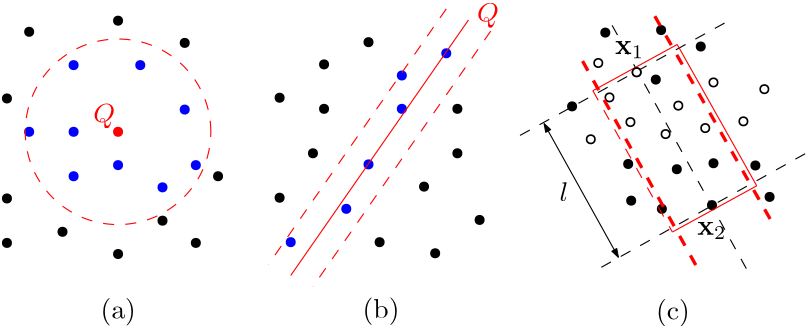 <?xml version="1.0"?>
<!DOCTYPE ipe SYSTEM "ipe.dtd">
<ipe version="70005" creator="Ipe 7.1.1">
<info created="D:20111222150845" modified="D:20120205153322"/>
<ipestyle name="basic">
<symbol name="arrow/arc(spx)">
<path stroke="sym-stroke" fill="sym-stroke" pen="sym-pen">
0 0 m
-1 0.333 l
-1 -0.333 l
h
</path>
</symbol>
<symbol name="arrow/farc(spx)">
<path stroke="sym-stroke" fill="white" pen="sym-pen">
0 0 m
-1 0.333 l
-1 -0.333 l
h
</path>
</symbol>
<symbol name="mark/circle(sx)" transformations="translations">
<path fill="sym-stroke">
0.6 0 0 0.6 0 0 e
0.4 0 0 0.4 0 0 e
</path>
</symbol>
<symbol name="mark/disk(sx)" transformations="translations">
<path fill="sym-stroke">
0.6 0 0 0.6 0 0 e
</path>
</symbol>
<symbol name="mark/fdisk(sfx)" transformations="translations">
<group>
<path fill="sym-fill">
0.5 0 0 0.5 0 0 e
</path>
<path fill="sym-stroke" fillrule="eofill">
0.6 0 0 0.6 0 0 e
0.4 0 0 0.4 0 0 e
</path>
</group>
</symbol>
<symbol name="mark/box(sx)" transformations="translations">
<path fill="sym-stroke" fillrule="eofill">
-0.6 -0.6 m
0.6 -0.6 l
0.6 0.6 l
-0.6 0.6 l
h
-0.4 -0.4 m
0.4 -0.4 l
0.4 0.4 l
-0.4 0.4 l
h
</path>
</symbol>
<symbol name="mark/square(sx)" transformations="translations">
<path fill="sym-stroke">
-0.6 -0.6 m
0.6 -0.6 l
0.6 0.6 l
-0.6 0.6 l
h
</path>
</symbol>
<symbol name="mark/fsquare(sfx)" transformations="translations">
<group>
<path fill="sym-fill">
-0.5 -0.5 m
0.5 -0.5 l
0.5 0.5 l
-0.5 0.5 l
h
</path>
<path fill="sym-stroke" fillrule="eofill">
-0.6 -0.6 m
0.6 -0.6 l
0.6 0.6 l
-0.6 0.6 l
h
-0.4 -0.4 m
0.4 -0.4 l
0.4 0.4 l
-0.4 0.4 l
h
</path>
</group>
</symbol>
<symbol name="mark/cross(sx)" transformations="translations">
<group>
<path fill="sym-stroke">
-0.43 -0.57 m
0.57 0.43 l
0.43 0.57 l
-0.57 -0.43 l
h
</path>
<path fill="sym-stroke">
-0.43 0.57 m
0.57 -0.43 l
0.43 -0.57 l
-0.57 0.43 l
h
</path>
</group>
</symbol>
<symbol name="arrow/fnormal(spx)">
<path stroke="sym-stroke" fill="white" pen="sym-pen">
0 0 m
-1 0.333 l
-1 -0.333 l
h
</path>
</symbol>
<symbol name="arrow/pointed(spx)">
<path stroke="sym-stroke" fill="sym-stroke" pen="sym-pen">
0 0 m
-1 0.333 l
-0.8 0 l
-1 -0.333 l
h
</path>
</symbol>
<symbol name="arrow/fpointed(spx)">
<path stroke="sym-stroke" fill="white" pen="sym-pen">
0 0 m
-1 0.333 l
-0.8 0 l
-1 -0.333 l
h
</path>
</symbol>
<symbol name="arrow/linear(spx)">
<path stroke="sym-stroke" pen="sym-pen">
-1 0.333 m
0 0 l
-1 -0.333 l
</path>
</symbol>
<symbol name="arrow/fdouble(spx)">
<path stroke="sym-stroke" fill="white" pen="sym-pen">
0 0 m
-1 0.333 l
-1 -0.333 l
h
-1 0 m
-2 0.333 l
-2 -0.333 l
h
</path>
</symbol>
<symbol name="arrow/double(spx)">
<path stroke="sym-stroke" fill="sym-stroke" pen="sym-pen">
0 0 m
-1 0.333 l
-1 -0.333 l
h
-1 0 m
-2 0.333 l
-2 -0.333 l
h
</path>
</symbol>
<pen name="heavier" value="0.8"/>
<pen name="fat" value="1.2"/>
<pen name="ultrafat" value="2"/>
<symbolsize name="large" value="5"/>
<symbolsize name="small" value="2"/>
<symbolsize name="tiny" value="1.1"/>
<arrowsize name="large" value="10"/>
<arrowsize name="small" value="5"/>
<arrowsize name="tiny" value="3"/>
<color name="red" value="1 0 0"/>
<color name="green" value="0 1 0"/>
<color name="blue" value="0 0 1"/>
<color name="yellow" value="1 1 0"/>
<color name="orange" value="1 0.647 0"/>
<color name="gold" value="1 0.843 0"/>
<color name="purple" value="0.627 0.125 0.941"/>
<color name="gray" value="0.745"/>
<color name="brown" value="0.647 0.165 0.165"/>
<color name="navy" value="0 0 0.502"/>
<color name="pink" value="1 0.753 0.796"/>
<color name="seagreen" value="0.18 0.545 0.341"/>
<color name="turquoise" value="0.251 0.878 0.816"/>
<color name="violet" value="0.933 0.51 0.933"/>
<color name="darkblue" value="0 0 0.545"/>
<color name="darkcyan" value="0 0.545 0.545"/>
<color name="darkgray" value="0.663"/>
<color name="darkgreen" value="0 0.392 0"/>
<color name="darkmagenta" value="0.545 0 0.545"/>
<color name="darkorange" value="1 0.549 0"/>
<color name="darkred" value="0.545 0 0"/>
<color name="lightblue" value="0.678 0.847 0.902"/>
<color name="lightcyan" value="0.878 1 1"/>
<color name="lightgray" value="0.827"/>
<color name="lightgreen" value="0.565 0.933 0.565"/>
<color name="lightyellow" value="1 1 0.878"/>
<dashstyle name="dashed" value="[4] 0"/>
<dashstyle name="dotted" value="[1 3] 0"/>
<dashstyle name="dash dotted" value="[4 2 1 2] 0"/>
<dashstyle name="dash dot dotted" value="[4 2 1 2 1 2] 0"/>
<textsize name="large" value="\large"/>
<textsize name="small" value="\small"/>
<textsize name="tiny" value="\tiny"/>
<textsize name="Large" value="\Large"/>
<textsize name="LARGE" value="\LARGE"/>
<textsize name="huge" value="\huge"/>
<textsize name="Huge" value="\Huge"/>
<textsize name="footnote" value="\footnotesize"/>
<textstyle name="center" begin="\begin{center}" end="\end{center}"/>
<textstyle name="itemize" begin="\begin{itemize}" end="\end{itemize}"/>
<textstyle name="item" begin="\begin{itemize}\item{}" end="\end{itemize}"/>
<gridsize name="4 pts" value="4"/>
<gridsize name="8 pts (~3 mm)" value="8"/>
<gridsize name="16 pts (~6 mm)" value="16"/>
<gridsize name="32 pts (~12 mm)" value="32"/>
<gridsize name="10 pts (~3.5 mm)" value="10"/>
<gridsize name="20 pts (~7 mm)" value="20"/>
<gridsize name="14 pts (~5 mm)" value="14"/>
<gridsize name="28 pts (~10 mm)" value="28"/>
<gridsize name="56 pts (~20 mm)" value="56"/>
<anglesize name="90 deg" value="90"/>
<anglesize name="60 deg" value="60"/>
<anglesize name="45 deg" value="45"/>
<anglesize name="30 deg" value="30"/>
<anglesize name="22.5 deg" value="22.5"/>
<tiling name="falling" angle="-60" step="4" width="1"/>
<tiling name="rising" angle="30" step="4" width="1"/>
</ipestyle>
<page>
<layer name="alpha"/>
<view layers="alpha" active="alpha"/>
<text layer="alpha" matrix="1 0 0 1 4 -4" transformations="translations" pos="99.0581 791.366" stroke="blue" type="label" width="7.876" height="6.815" depth="1.93" valign="baseline">\textcolor{red}{$Q$}</text>
<use name="mark/disk(sx)" pos="112 784" size="normal" stroke="red"/>
<use name="mark/disk(sx)" pos="96 768" size="normal" stroke="blue"/>
<use name="mark/disk(sx)" pos="80 784" size="normal" stroke="blue"/>
<use name="mark/disk(sx)" pos="96 808" size="normal" stroke="blue"/>
<use name="mark/disk(sx)" pos="120 808" size="normal" stroke="blue"/>
<use name="mark/disk(sx)" pos="136 792" size="normal" stroke="blue"/>
<use matrix="1 0 0 1 -8 0" name="mark/disk(sx)" pos="156 768" size="normal" stroke="black"/>
<use name="mark/disk(sx)" pos="128 764" size="normal" stroke="blue"/>
<use name="mark/disk(sx)" pos="128 752" size="normal" stroke="black"/>
<use name="mark/disk(sx)" pos="112 740" size="normal" stroke="black"/>
<use name="mark/disk(sx)" pos="92 748" size="normal" stroke="black"/>
<use name="mark/disk(sx)" pos="72 760" size="normal" stroke="black"/>
<use name="mark/disk(sx)" pos="72 796" size="normal" stroke="black"/>
<use name="mark/disk(sx)" pos="80 820" size="normal" stroke="black"/>
<use name="mark/disk(sx)" pos="136 816" size="normal" stroke="black"/>
<use name="mark/disk(sx)" pos="112 824" size="normal" stroke="black"/>
<use name="mark/disk(sx)" pos="140 772" size="normal" stroke="blue"/>
<use name="mark/disk(sx)" pos="140 744" size="normal" stroke="black"/>
<use name="mark/disk(sx)" pos="72 744" size="normal" stroke="black"/>
<use name="mark/disk(sx)" pos="112 772" size="normal" stroke="blue"/>
<use name="mark/disk(sx)" pos="96 784" size="normal" stroke="blue"/>
<path stroke="red" dash="dashed">
33.4011 0 0 33.4011 112 784 e
</path>
<text matrix="1 0 0 1 6.63118 -74.6115" transformations="translations" pos="99.0581 791.366" stroke="black" type="label" width="12.73" height="7.473" depth="2.49" valign="baseline">(a)</text>
<use matrix="1 0 0 1 -21.8405 0.265477" name="mark/disk(sx)" pos="224 816" size="normal" stroke="black"/>
<use matrix="1 0 0 1 -21.8405 0.265477" name="mark/disk(sx)" pos="208 808" size="normal" stroke="black"/>
<use matrix="1 0 0 1 -21.8405 0.265477" name="mark/disk(sx)" pos="208 792" size="normal" stroke="black"/>
<use matrix="1 0 0 1 -21.8405 0.265477" name="mark/disk(sx)" pos="256 792" size="normal" stroke="black"/>
<use matrix="1 0 0 1 -21.8405 0.265477" name="mark/disk(sx)" pos="236 804" size="normal" stroke="blue"/>
<use matrix="1 0 0 1 -21.8405 0.265477" name="mark/disk(sx)" pos="236 792" size="normal" stroke="blue"/>
<use matrix="1 0 0 1 -21.8405 0.265477" name="mark/disk(sx)" pos="224 772" size="normal" stroke="blue"/>
<use matrix="1 0 0 1 -21.8405 0.265477" name="mark/disk(sx)" pos="204 776" size="normal" stroke="black"/>
<use matrix="1 0 0 1 -21.8405 0.265477" name="mark/disk(sx)" pos="192 796" size="normal" stroke="black"/>
<use matrix="1 0 0 1 -21.8405 0.265477" name="mark/disk(sx)" pos="216 756" size="normal" stroke="blue"/>
<use matrix="1 0 0 1 -21.8405 0.265477" name="mark/disk(sx)" pos="248 740" size="normal" stroke="black"/>
<use matrix="1 0 0 1 -21.8405 0.265477" name="mark/disk(sx)" pos="244 764" size="normal" stroke="black"/>
<use matrix="1 0 0 1 -21.8405 0.265477" name="mark/disk(sx)" pos="256 776" size="normal" stroke="black"/>
<use matrix="1 0 0 1 -21.8405 0.265477" name="mark/disk(sx)" pos="196 744" size="normal" stroke="blue"/>
<use matrix="1 0 0 1 -21.8405 0.265477" name="mark/disk(sx)" pos="192 760" size="normal" stroke="black"/>
<use matrix="1 0 0 1 -21.8405 0.265477" name="mark/disk(sx)" pos="264 752" size="normal" stroke="black"/>
<use matrix="1 0 0 1 -21.8405 0.265477" name="mark/disk(sx)" pos="252 812" size="normal" stroke="blue"/>
<use matrix="1 0 0 1 -21.8405 0.265477" name="mark/disk(sx)" pos="228 744" size="normal" stroke="black"/>
<path matrix="1 0 0 1 -21.8405 0.265477" stroke="red">
260 824 m
196 732 l
196 732 l
</path>
<text matrix="1 0 0 1 142.16 32.2655" transformations="translations" pos="99.0581 791.366" stroke="black" type="label" width="7.876" height="6.815" depth="1.93" valign="baseline">\textcolor{red}{$Q$}</text>
<path matrix="1 0 0 1 -29.8405 4.26548" stroke="red" dash="dashed">
260 824 m
196 732 l
196 732 l
</path>
<path matrix="1 0 0 1 -13.8405 -3.73452" stroke="red" dash="dashed">
260 824 m
196 732 l
196 732 l
</path>
<text matrix="1 0 0 1 100.962 -74.4301" transformations="translations" pos="99.0581 791.366" stroke="black" type="label" width="13.284" height="7.473" depth="2.49" valign="baseline">(b)</text>
<use matrix="1 0 0 1 -35.3614 27.7793" name="mark/disk(sx)" pos="322.767 791.926" size="normal" stroke="black"/>
<use matrix="1 0 0 1 -46.1567 31.8263" name="mark/disk(sx)" pos="344.852 773.612" size="normal" stroke="black"/>
<use matrix="1 0 0 1 -41.6637 30.5803" name="mark/disk(sx)" pos="349.161 790.041" size="normal" stroke="black"/>
<use matrix="1 0 0 1 -41.6637 30.5803" name="mark/disk(sx)" pos="363.436 784.116" size="normal" stroke="black"/>
<use matrix="1 0 0 1 -41.6637 30.5803" name="mark/fdisk(sfx)" pos="326.538 778.19" size="normal" stroke="black" fill="white"/>
<use matrix="1 0 0 1 -41.6637 30.5803" name="mark/fdisk(sfx)" pos="330.578 765.801" size="normal" stroke="black" fill="white"/>
<use matrix="1 0 0 1 -41.6637 30.5803" name="mark/fdisk(sfx)" pos="355.356 762.839" size="normal" stroke="black" fill="white"/>
<use matrix="1 0 0 1 -41.6637 30.5803" name="mark/fdisk(sfx)" pos="368.014 771.188" size="normal" stroke="black" fill="white"/>
<use matrix="1 0 0 1 -41.6637 30.5803" name="mark/fdisk(sfx)" pos="386.329 768.764" size="normal" stroke="black" fill="white"/>
<use matrix="1 0 0 1 -41.6637 30.5803" name="mark/fdisk(sfx)" pos="378.787 757.183" size="normal" stroke="black" fill="white"/>
<use matrix="1 0 0 1 -41.6637 30.5803" name="mark/fdisk(sfx)" pos="338.119 756.913" size="normal" stroke="black" fill="white"/>
<use matrix="1 0 0 1 -41.6637 30.5803" name="mark/fdisk(sfx)" pos="350.777 752.604" size="normal" stroke="black" fill="white"/>
<use matrix="1 0 0 1 -41.6637 30.5803" name="mark/fdisk(sfx)" pos="323.844 750.719" size="normal" stroke="black" fill="white"/>
<use matrix="1 0 0 1 -41.6637 30.5803" name="mark/disk(sx)" pos="317.111 762.569" size="normal" stroke="black"/>
<use matrix="1 0 0 1 -41.6637 30.5803" name="mark/disk(sx)" pos="337.311 741.831" size="normal" stroke="black"/>
<use matrix="1 0 0 1 -41.6637 30.5803" name="mark/disk(sx)" pos="354.817 739.946" size="normal" stroke="black"/>
<use matrix="1 0 0 1 -41.6637 30.5803" name="mark/disk(sx)" pos="383.097 741.292" size="normal" stroke="black"/>
<use matrix="1 0 0 1 -41.6637 30.5803" name="mark/disk(sx)" pos="388.214 729.98" size="normal" stroke="black"/>
<use matrix="1 0 0 1 -41.6637 30.5803" name="mark/disk(sx)" pos="338.388 728.634" size="normal" stroke="black"/>
<use matrix="1 0 0 1 -41.6637 30.5803" name="mark/disk(sx)" pos="368.014 742.1" size="normal" stroke="black"/>
<use matrix="1 0 0 1 -41.6637 30.5803" name="mark/disk(sx)" pos="367.476 727.018" size="normal" stroke="black"/>
<use matrix="1 0 0 1 -47.0497 16.3063" name="mark/disk(sx)" pos="354.817 739.946" size="normal" stroke="black"/>
<use matrix="1 0 0 1 -37.6237 8.2253" name="mark/fdisk(sfx)" pos="361.012 777.113" size="normal" stroke="black" fill="white"/>
<path matrix="0.819404 0 0 0.825582 30.2487 134.936" stroke="black" dash="dashed">
316.842 832.595 m
375.825 726.479 l
</path>
<path matrix="0.823741 0 0 0.814007 13.3582 152.273" stroke="black" dash="dashed">
295.424 774.481 m
385.419 824.503 l
385.419 824.503 l
</path>
<path matrix="0.752329 0 0 0.754057 40.1782 185.554" stroke="black" dash="dashed">
326.702 728.954 m
426.918 784.658 l
426.918 784.658 l
</path>
<path matrix="0.695823 0 0 0.696879 58.7471 229.257" stroke="red" dash="dashed" pen="fat">
316.842 832.595 m
375.825 726.479 l
</path>
<path matrix="0.707491 0 0 0.691627 81.0651 249.785" stroke="red" dash="dashed" pen="fat">
316.842 832.595 m
375.825 726.479 l
</path>
<text matrix="1 0 0 1 228.515 -45.0767" transformations="translations" pos="92 792" stroke="black" type="label" width="10.516" height="4.432" depth="1.49" valign="baseline">$\mathbf x_2$</text>
<text matrix="1 0 0 1 198.877 20.0103" transformations="translations" pos="92 792" stroke="black" type="label" width="10.516" height="4.432" depth="1.49" valign="baseline">$\mathbf x_1$</text>
<use matrix="1 0 0 1 -30.1097 1.1693" name="mark/disk(sx)" pos="335.695 801.622" size="normal" stroke="black"/>
<path matrix="1 0 0 1 -37.6237 8.2253" stroke="black" arrow="normal/tiny" rarrow="normal/tiny">
303.012 778.698 m
329.727 730.635 l
</path>
<text matrix="1 0 0 1 229.676 8.42684" transformations="translations" pos="76 708" stroke="black" type="label" width="12.177" height="7.473" depth="2.49" valign="baseline">(c)</text>
<path matrix="1 0 0 1 -37.6237 8.2253" stroke="red">
320.546 790.569 m
350.916 807.205 l
</path>
<path matrix="1 0 0 1 -8.99574 -42.6487" stroke="red">
320.546 790.569 m
350.916 807.205 l
</path>
<path matrix="1 0 0 1 -37.6237 8.2253" stroke="red">
350.916 807.205 m
379.545 756.331 l
</path>
<path matrix="1 0 0 1 -37.6237 8.2253" stroke="red" dash="dashed">
320.546 790.569 m
349.175 739.695 l
</path>
<text matrix="1 0 0 1 178.876 -33.0467" transformations="translations" pos="92 792" stroke="black" type="label" width="3.169" height="6.918" depth="0" valign="baseline">$l$</text>
<use matrix="1 0 0 1 153.074 227.66" name="mark/fdisk(sfx)" pos="145.621 577.778" size="normal" stroke="black" fill="white"/>
</page>
</ipe>
